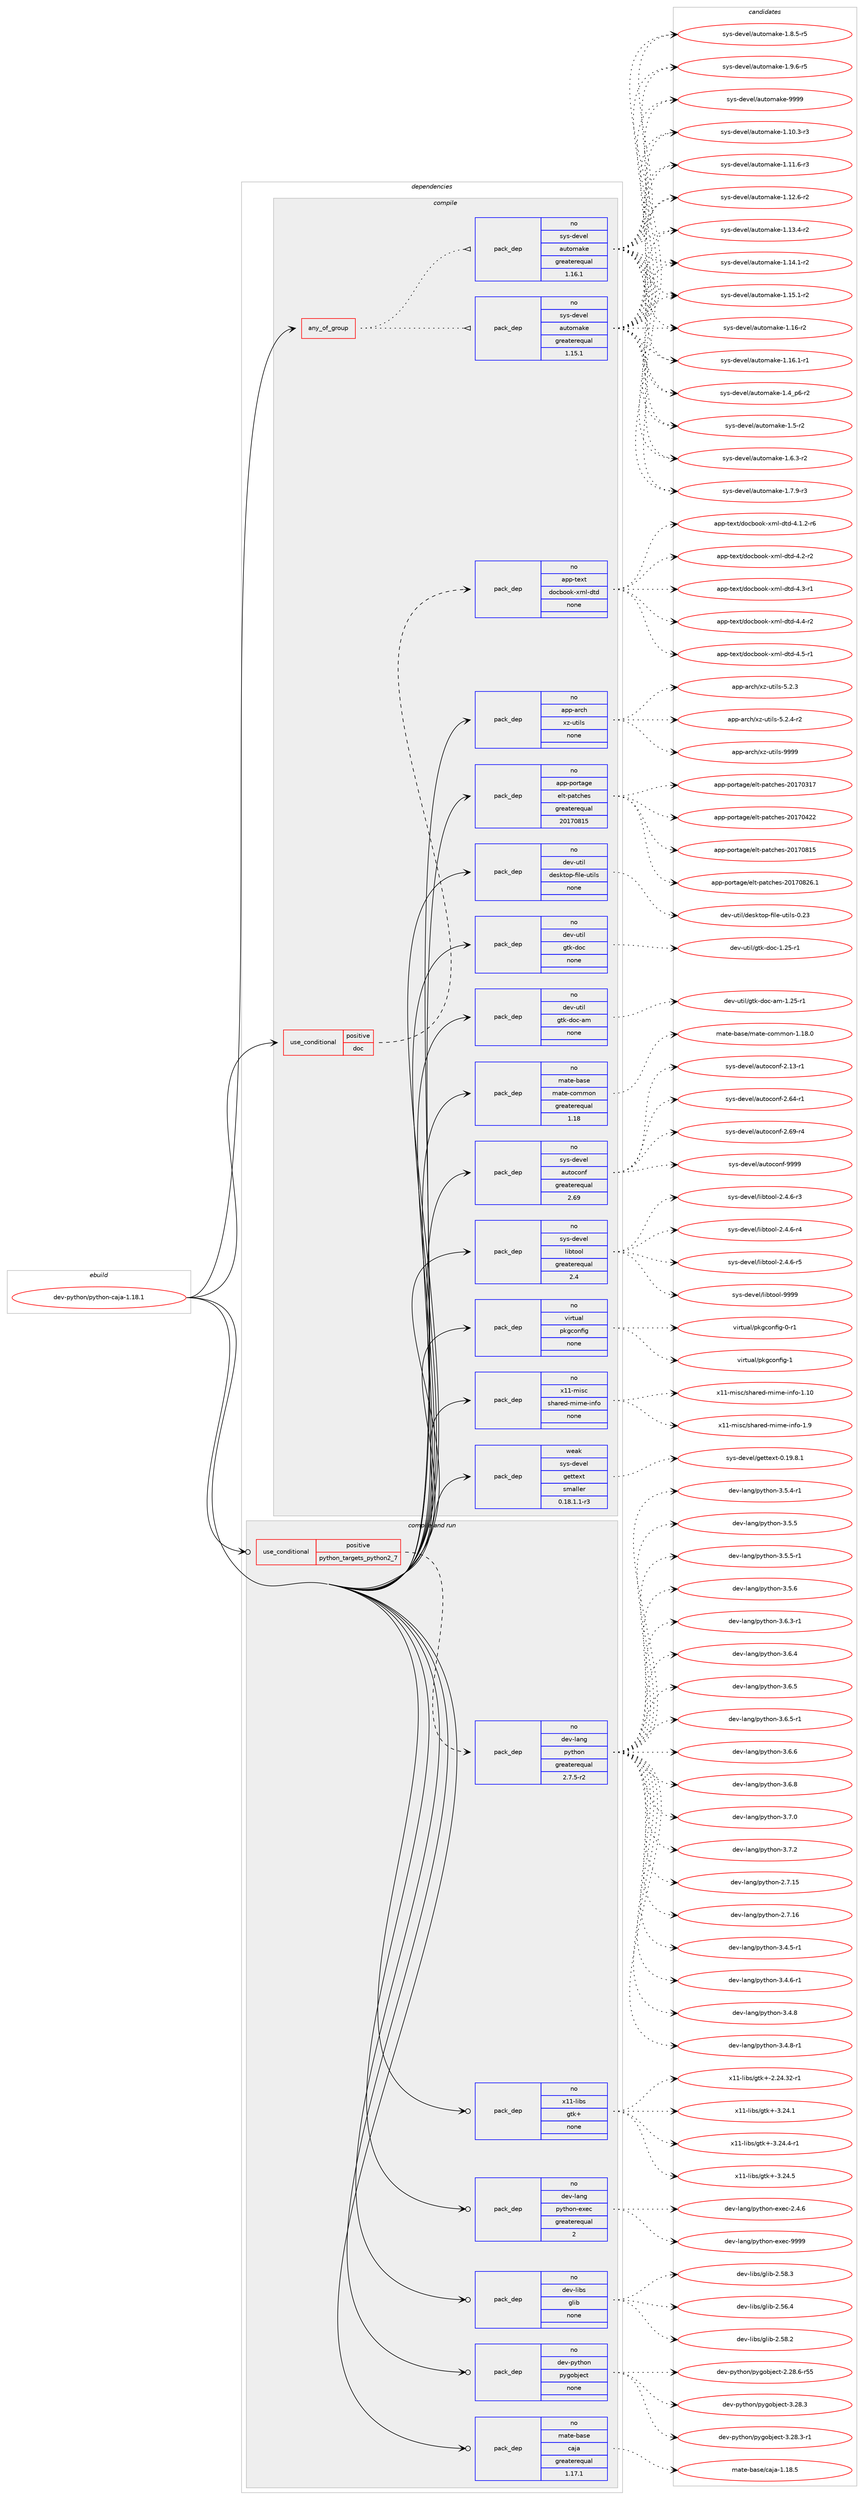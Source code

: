 digraph prolog {

# *************
# Graph options
# *************

newrank=true;
concentrate=true;
compound=true;
graph [rankdir=LR,fontname=Helvetica,fontsize=10,ranksep=1.5];#, ranksep=2.5, nodesep=0.2];
edge  [arrowhead=vee];
node  [fontname=Helvetica,fontsize=10];

# **********
# The ebuild
# **********

subgraph cluster_leftcol {
color=gray;
rank=same;
label=<<i>ebuild</i>>;
id [label="dev-python/python-caja-1.18.1", color=red, width=4, href="../dev-python/python-caja-1.18.1.svg"];
}

# ****************
# The dependencies
# ****************

subgraph cluster_midcol {
color=gray;
label=<<i>dependencies</i>>;
subgraph cluster_compile {
fillcolor="#eeeeee";
style=filled;
label=<<i>compile</i>>;
subgraph any22764 {
dependency1434165 [label=<<TABLE BORDER="0" CELLBORDER="1" CELLSPACING="0" CELLPADDING="4"><TR><TD CELLPADDING="10">any_of_group</TD></TR></TABLE>>, shape=none, color=red];subgraph pack1028395 {
dependency1434166 [label=<<TABLE BORDER="0" CELLBORDER="1" CELLSPACING="0" CELLPADDING="4" WIDTH="220"><TR><TD ROWSPAN="6" CELLPADDING="30">pack_dep</TD></TR><TR><TD WIDTH="110">no</TD></TR><TR><TD>sys-devel</TD></TR><TR><TD>automake</TD></TR><TR><TD>greaterequal</TD></TR><TR><TD>1.16.1</TD></TR></TABLE>>, shape=none, color=blue];
}
dependency1434165:e -> dependency1434166:w [weight=20,style="dotted",arrowhead="oinv"];
subgraph pack1028396 {
dependency1434167 [label=<<TABLE BORDER="0" CELLBORDER="1" CELLSPACING="0" CELLPADDING="4" WIDTH="220"><TR><TD ROWSPAN="6" CELLPADDING="30">pack_dep</TD></TR><TR><TD WIDTH="110">no</TD></TR><TR><TD>sys-devel</TD></TR><TR><TD>automake</TD></TR><TR><TD>greaterequal</TD></TR><TR><TD>1.15.1</TD></TR></TABLE>>, shape=none, color=blue];
}
dependency1434165:e -> dependency1434167:w [weight=20,style="dotted",arrowhead="oinv"];
}
id:e -> dependency1434165:w [weight=20,style="solid",arrowhead="vee"];
subgraph cond382419 {
dependency1434168 [label=<<TABLE BORDER="0" CELLBORDER="1" CELLSPACING="0" CELLPADDING="4"><TR><TD ROWSPAN="3" CELLPADDING="10">use_conditional</TD></TR><TR><TD>positive</TD></TR><TR><TD>doc</TD></TR></TABLE>>, shape=none, color=red];
subgraph pack1028397 {
dependency1434169 [label=<<TABLE BORDER="0" CELLBORDER="1" CELLSPACING="0" CELLPADDING="4" WIDTH="220"><TR><TD ROWSPAN="6" CELLPADDING="30">pack_dep</TD></TR><TR><TD WIDTH="110">no</TD></TR><TR><TD>app-text</TD></TR><TR><TD>docbook-xml-dtd</TD></TR><TR><TD>none</TD></TR><TR><TD></TD></TR></TABLE>>, shape=none, color=blue];
}
dependency1434168:e -> dependency1434169:w [weight=20,style="dashed",arrowhead="vee"];
}
id:e -> dependency1434168:w [weight=20,style="solid",arrowhead="vee"];
subgraph pack1028398 {
dependency1434170 [label=<<TABLE BORDER="0" CELLBORDER="1" CELLSPACING="0" CELLPADDING="4" WIDTH="220"><TR><TD ROWSPAN="6" CELLPADDING="30">pack_dep</TD></TR><TR><TD WIDTH="110">no</TD></TR><TR><TD>app-arch</TD></TR><TR><TD>xz-utils</TD></TR><TR><TD>none</TD></TR><TR><TD></TD></TR></TABLE>>, shape=none, color=blue];
}
id:e -> dependency1434170:w [weight=20,style="solid",arrowhead="vee"];
subgraph pack1028399 {
dependency1434171 [label=<<TABLE BORDER="0" CELLBORDER="1" CELLSPACING="0" CELLPADDING="4" WIDTH="220"><TR><TD ROWSPAN="6" CELLPADDING="30">pack_dep</TD></TR><TR><TD WIDTH="110">no</TD></TR><TR><TD>app-portage</TD></TR><TR><TD>elt-patches</TD></TR><TR><TD>greaterequal</TD></TR><TR><TD>20170815</TD></TR></TABLE>>, shape=none, color=blue];
}
id:e -> dependency1434171:w [weight=20,style="solid",arrowhead="vee"];
subgraph pack1028400 {
dependency1434172 [label=<<TABLE BORDER="0" CELLBORDER="1" CELLSPACING="0" CELLPADDING="4" WIDTH="220"><TR><TD ROWSPAN="6" CELLPADDING="30">pack_dep</TD></TR><TR><TD WIDTH="110">no</TD></TR><TR><TD>dev-util</TD></TR><TR><TD>desktop-file-utils</TD></TR><TR><TD>none</TD></TR><TR><TD></TD></TR></TABLE>>, shape=none, color=blue];
}
id:e -> dependency1434172:w [weight=20,style="solid",arrowhead="vee"];
subgraph pack1028401 {
dependency1434173 [label=<<TABLE BORDER="0" CELLBORDER="1" CELLSPACING="0" CELLPADDING="4" WIDTH="220"><TR><TD ROWSPAN="6" CELLPADDING="30">pack_dep</TD></TR><TR><TD WIDTH="110">no</TD></TR><TR><TD>dev-util</TD></TR><TR><TD>gtk-doc</TD></TR><TR><TD>none</TD></TR><TR><TD></TD></TR></TABLE>>, shape=none, color=blue];
}
id:e -> dependency1434173:w [weight=20,style="solid",arrowhead="vee"];
subgraph pack1028402 {
dependency1434174 [label=<<TABLE BORDER="0" CELLBORDER="1" CELLSPACING="0" CELLPADDING="4" WIDTH="220"><TR><TD ROWSPAN="6" CELLPADDING="30">pack_dep</TD></TR><TR><TD WIDTH="110">no</TD></TR><TR><TD>dev-util</TD></TR><TR><TD>gtk-doc-am</TD></TR><TR><TD>none</TD></TR><TR><TD></TD></TR></TABLE>>, shape=none, color=blue];
}
id:e -> dependency1434174:w [weight=20,style="solid",arrowhead="vee"];
subgraph pack1028403 {
dependency1434175 [label=<<TABLE BORDER="0" CELLBORDER="1" CELLSPACING="0" CELLPADDING="4" WIDTH="220"><TR><TD ROWSPAN="6" CELLPADDING="30">pack_dep</TD></TR><TR><TD WIDTH="110">no</TD></TR><TR><TD>mate-base</TD></TR><TR><TD>mate-common</TD></TR><TR><TD>greaterequal</TD></TR><TR><TD>1.18</TD></TR></TABLE>>, shape=none, color=blue];
}
id:e -> dependency1434175:w [weight=20,style="solid",arrowhead="vee"];
subgraph pack1028404 {
dependency1434176 [label=<<TABLE BORDER="0" CELLBORDER="1" CELLSPACING="0" CELLPADDING="4" WIDTH="220"><TR><TD ROWSPAN="6" CELLPADDING="30">pack_dep</TD></TR><TR><TD WIDTH="110">no</TD></TR><TR><TD>sys-devel</TD></TR><TR><TD>autoconf</TD></TR><TR><TD>greaterequal</TD></TR><TR><TD>2.69</TD></TR></TABLE>>, shape=none, color=blue];
}
id:e -> dependency1434176:w [weight=20,style="solid",arrowhead="vee"];
subgraph pack1028405 {
dependency1434177 [label=<<TABLE BORDER="0" CELLBORDER="1" CELLSPACING="0" CELLPADDING="4" WIDTH="220"><TR><TD ROWSPAN="6" CELLPADDING="30">pack_dep</TD></TR><TR><TD WIDTH="110">no</TD></TR><TR><TD>sys-devel</TD></TR><TR><TD>libtool</TD></TR><TR><TD>greaterequal</TD></TR><TR><TD>2.4</TD></TR></TABLE>>, shape=none, color=blue];
}
id:e -> dependency1434177:w [weight=20,style="solid",arrowhead="vee"];
subgraph pack1028406 {
dependency1434178 [label=<<TABLE BORDER="0" CELLBORDER="1" CELLSPACING="0" CELLPADDING="4" WIDTH="220"><TR><TD ROWSPAN="6" CELLPADDING="30">pack_dep</TD></TR><TR><TD WIDTH="110">no</TD></TR><TR><TD>virtual</TD></TR><TR><TD>pkgconfig</TD></TR><TR><TD>none</TD></TR><TR><TD></TD></TR></TABLE>>, shape=none, color=blue];
}
id:e -> dependency1434178:w [weight=20,style="solid",arrowhead="vee"];
subgraph pack1028407 {
dependency1434179 [label=<<TABLE BORDER="0" CELLBORDER="1" CELLSPACING="0" CELLPADDING="4" WIDTH="220"><TR><TD ROWSPAN="6" CELLPADDING="30">pack_dep</TD></TR><TR><TD WIDTH="110">no</TD></TR><TR><TD>x11-misc</TD></TR><TR><TD>shared-mime-info</TD></TR><TR><TD>none</TD></TR><TR><TD></TD></TR></TABLE>>, shape=none, color=blue];
}
id:e -> dependency1434179:w [weight=20,style="solid",arrowhead="vee"];
subgraph pack1028408 {
dependency1434180 [label=<<TABLE BORDER="0" CELLBORDER="1" CELLSPACING="0" CELLPADDING="4" WIDTH="220"><TR><TD ROWSPAN="6" CELLPADDING="30">pack_dep</TD></TR><TR><TD WIDTH="110">weak</TD></TR><TR><TD>sys-devel</TD></TR><TR><TD>gettext</TD></TR><TR><TD>smaller</TD></TR><TR><TD>0.18.1.1-r3</TD></TR></TABLE>>, shape=none, color=blue];
}
id:e -> dependency1434180:w [weight=20,style="solid",arrowhead="vee"];
}
subgraph cluster_compileandrun {
fillcolor="#eeeeee";
style=filled;
label=<<i>compile and run</i>>;
subgraph cond382420 {
dependency1434181 [label=<<TABLE BORDER="0" CELLBORDER="1" CELLSPACING="0" CELLPADDING="4"><TR><TD ROWSPAN="3" CELLPADDING="10">use_conditional</TD></TR><TR><TD>positive</TD></TR><TR><TD>python_targets_python2_7</TD></TR></TABLE>>, shape=none, color=red];
subgraph pack1028409 {
dependency1434182 [label=<<TABLE BORDER="0" CELLBORDER="1" CELLSPACING="0" CELLPADDING="4" WIDTH="220"><TR><TD ROWSPAN="6" CELLPADDING="30">pack_dep</TD></TR><TR><TD WIDTH="110">no</TD></TR><TR><TD>dev-lang</TD></TR><TR><TD>python</TD></TR><TR><TD>greaterequal</TD></TR><TR><TD>2.7.5-r2</TD></TR></TABLE>>, shape=none, color=blue];
}
dependency1434181:e -> dependency1434182:w [weight=20,style="dashed",arrowhead="vee"];
}
id:e -> dependency1434181:w [weight=20,style="solid",arrowhead="odotvee"];
subgraph pack1028410 {
dependency1434183 [label=<<TABLE BORDER="0" CELLBORDER="1" CELLSPACING="0" CELLPADDING="4" WIDTH="220"><TR><TD ROWSPAN="6" CELLPADDING="30">pack_dep</TD></TR><TR><TD WIDTH="110">no</TD></TR><TR><TD>dev-lang</TD></TR><TR><TD>python-exec</TD></TR><TR><TD>greaterequal</TD></TR><TR><TD>2</TD></TR></TABLE>>, shape=none, color=blue];
}
id:e -> dependency1434183:w [weight=20,style="solid",arrowhead="odotvee"];
subgraph pack1028411 {
dependency1434184 [label=<<TABLE BORDER="0" CELLBORDER="1" CELLSPACING="0" CELLPADDING="4" WIDTH="220"><TR><TD ROWSPAN="6" CELLPADDING="30">pack_dep</TD></TR><TR><TD WIDTH="110">no</TD></TR><TR><TD>dev-libs</TD></TR><TR><TD>glib</TD></TR><TR><TD>none</TD></TR><TR><TD></TD></TR></TABLE>>, shape=none, color=blue];
}
id:e -> dependency1434184:w [weight=20,style="solid",arrowhead="odotvee"];
subgraph pack1028412 {
dependency1434185 [label=<<TABLE BORDER="0" CELLBORDER="1" CELLSPACING="0" CELLPADDING="4" WIDTH="220"><TR><TD ROWSPAN="6" CELLPADDING="30">pack_dep</TD></TR><TR><TD WIDTH="110">no</TD></TR><TR><TD>dev-python</TD></TR><TR><TD>pygobject</TD></TR><TR><TD>none</TD></TR><TR><TD></TD></TR></TABLE>>, shape=none, color=blue];
}
id:e -> dependency1434185:w [weight=20,style="solid",arrowhead="odotvee"];
subgraph pack1028413 {
dependency1434186 [label=<<TABLE BORDER="0" CELLBORDER="1" CELLSPACING="0" CELLPADDING="4" WIDTH="220"><TR><TD ROWSPAN="6" CELLPADDING="30">pack_dep</TD></TR><TR><TD WIDTH="110">no</TD></TR><TR><TD>mate-base</TD></TR><TR><TD>caja</TD></TR><TR><TD>greaterequal</TD></TR><TR><TD>1.17.1</TD></TR></TABLE>>, shape=none, color=blue];
}
id:e -> dependency1434186:w [weight=20,style="solid",arrowhead="odotvee"];
subgraph pack1028414 {
dependency1434187 [label=<<TABLE BORDER="0" CELLBORDER="1" CELLSPACING="0" CELLPADDING="4" WIDTH="220"><TR><TD ROWSPAN="6" CELLPADDING="30">pack_dep</TD></TR><TR><TD WIDTH="110">no</TD></TR><TR><TD>x11-libs</TD></TR><TR><TD>gtk+</TD></TR><TR><TD>none</TD></TR><TR><TD></TD></TR></TABLE>>, shape=none, color=blue];
}
id:e -> dependency1434187:w [weight=20,style="solid",arrowhead="odotvee"];
}
subgraph cluster_run {
fillcolor="#eeeeee";
style=filled;
label=<<i>run</i>>;
}
}

# **************
# The candidates
# **************

subgraph cluster_choices {
rank=same;
color=gray;
label=<<i>candidates</i>>;

subgraph choice1028395 {
color=black;
nodesep=1;
choice11512111545100101118101108479711711611110997107101454946494846514511451 [label="sys-devel/automake-1.10.3-r3", color=red, width=4,href="../sys-devel/automake-1.10.3-r3.svg"];
choice11512111545100101118101108479711711611110997107101454946494946544511451 [label="sys-devel/automake-1.11.6-r3", color=red, width=4,href="../sys-devel/automake-1.11.6-r3.svg"];
choice11512111545100101118101108479711711611110997107101454946495046544511450 [label="sys-devel/automake-1.12.6-r2", color=red, width=4,href="../sys-devel/automake-1.12.6-r2.svg"];
choice11512111545100101118101108479711711611110997107101454946495146524511450 [label="sys-devel/automake-1.13.4-r2", color=red, width=4,href="../sys-devel/automake-1.13.4-r2.svg"];
choice11512111545100101118101108479711711611110997107101454946495246494511450 [label="sys-devel/automake-1.14.1-r2", color=red, width=4,href="../sys-devel/automake-1.14.1-r2.svg"];
choice11512111545100101118101108479711711611110997107101454946495346494511450 [label="sys-devel/automake-1.15.1-r2", color=red, width=4,href="../sys-devel/automake-1.15.1-r2.svg"];
choice1151211154510010111810110847971171161111099710710145494649544511450 [label="sys-devel/automake-1.16-r2", color=red, width=4,href="../sys-devel/automake-1.16-r2.svg"];
choice11512111545100101118101108479711711611110997107101454946495446494511449 [label="sys-devel/automake-1.16.1-r1", color=red, width=4,href="../sys-devel/automake-1.16.1-r1.svg"];
choice115121115451001011181011084797117116111109971071014549465295112544511450 [label="sys-devel/automake-1.4_p6-r2", color=red, width=4,href="../sys-devel/automake-1.4_p6-r2.svg"];
choice11512111545100101118101108479711711611110997107101454946534511450 [label="sys-devel/automake-1.5-r2", color=red, width=4,href="../sys-devel/automake-1.5-r2.svg"];
choice115121115451001011181011084797117116111109971071014549465446514511450 [label="sys-devel/automake-1.6.3-r2", color=red, width=4,href="../sys-devel/automake-1.6.3-r2.svg"];
choice115121115451001011181011084797117116111109971071014549465546574511451 [label="sys-devel/automake-1.7.9-r3", color=red, width=4,href="../sys-devel/automake-1.7.9-r3.svg"];
choice115121115451001011181011084797117116111109971071014549465646534511453 [label="sys-devel/automake-1.8.5-r5", color=red, width=4,href="../sys-devel/automake-1.8.5-r5.svg"];
choice115121115451001011181011084797117116111109971071014549465746544511453 [label="sys-devel/automake-1.9.6-r5", color=red, width=4,href="../sys-devel/automake-1.9.6-r5.svg"];
choice115121115451001011181011084797117116111109971071014557575757 [label="sys-devel/automake-9999", color=red, width=4,href="../sys-devel/automake-9999.svg"];
dependency1434166:e -> choice11512111545100101118101108479711711611110997107101454946494846514511451:w [style=dotted,weight="100"];
dependency1434166:e -> choice11512111545100101118101108479711711611110997107101454946494946544511451:w [style=dotted,weight="100"];
dependency1434166:e -> choice11512111545100101118101108479711711611110997107101454946495046544511450:w [style=dotted,weight="100"];
dependency1434166:e -> choice11512111545100101118101108479711711611110997107101454946495146524511450:w [style=dotted,weight="100"];
dependency1434166:e -> choice11512111545100101118101108479711711611110997107101454946495246494511450:w [style=dotted,weight="100"];
dependency1434166:e -> choice11512111545100101118101108479711711611110997107101454946495346494511450:w [style=dotted,weight="100"];
dependency1434166:e -> choice1151211154510010111810110847971171161111099710710145494649544511450:w [style=dotted,weight="100"];
dependency1434166:e -> choice11512111545100101118101108479711711611110997107101454946495446494511449:w [style=dotted,weight="100"];
dependency1434166:e -> choice115121115451001011181011084797117116111109971071014549465295112544511450:w [style=dotted,weight="100"];
dependency1434166:e -> choice11512111545100101118101108479711711611110997107101454946534511450:w [style=dotted,weight="100"];
dependency1434166:e -> choice115121115451001011181011084797117116111109971071014549465446514511450:w [style=dotted,weight="100"];
dependency1434166:e -> choice115121115451001011181011084797117116111109971071014549465546574511451:w [style=dotted,weight="100"];
dependency1434166:e -> choice115121115451001011181011084797117116111109971071014549465646534511453:w [style=dotted,weight="100"];
dependency1434166:e -> choice115121115451001011181011084797117116111109971071014549465746544511453:w [style=dotted,weight="100"];
dependency1434166:e -> choice115121115451001011181011084797117116111109971071014557575757:w [style=dotted,weight="100"];
}
subgraph choice1028396 {
color=black;
nodesep=1;
choice11512111545100101118101108479711711611110997107101454946494846514511451 [label="sys-devel/automake-1.10.3-r3", color=red, width=4,href="../sys-devel/automake-1.10.3-r3.svg"];
choice11512111545100101118101108479711711611110997107101454946494946544511451 [label="sys-devel/automake-1.11.6-r3", color=red, width=4,href="../sys-devel/automake-1.11.6-r3.svg"];
choice11512111545100101118101108479711711611110997107101454946495046544511450 [label="sys-devel/automake-1.12.6-r2", color=red, width=4,href="../sys-devel/automake-1.12.6-r2.svg"];
choice11512111545100101118101108479711711611110997107101454946495146524511450 [label="sys-devel/automake-1.13.4-r2", color=red, width=4,href="../sys-devel/automake-1.13.4-r2.svg"];
choice11512111545100101118101108479711711611110997107101454946495246494511450 [label="sys-devel/automake-1.14.1-r2", color=red, width=4,href="../sys-devel/automake-1.14.1-r2.svg"];
choice11512111545100101118101108479711711611110997107101454946495346494511450 [label="sys-devel/automake-1.15.1-r2", color=red, width=4,href="../sys-devel/automake-1.15.1-r2.svg"];
choice1151211154510010111810110847971171161111099710710145494649544511450 [label="sys-devel/automake-1.16-r2", color=red, width=4,href="../sys-devel/automake-1.16-r2.svg"];
choice11512111545100101118101108479711711611110997107101454946495446494511449 [label="sys-devel/automake-1.16.1-r1", color=red, width=4,href="../sys-devel/automake-1.16.1-r1.svg"];
choice115121115451001011181011084797117116111109971071014549465295112544511450 [label="sys-devel/automake-1.4_p6-r2", color=red, width=4,href="../sys-devel/automake-1.4_p6-r2.svg"];
choice11512111545100101118101108479711711611110997107101454946534511450 [label="sys-devel/automake-1.5-r2", color=red, width=4,href="../sys-devel/automake-1.5-r2.svg"];
choice115121115451001011181011084797117116111109971071014549465446514511450 [label="sys-devel/automake-1.6.3-r2", color=red, width=4,href="../sys-devel/automake-1.6.3-r2.svg"];
choice115121115451001011181011084797117116111109971071014549465546574511451 [label="sys-devel/automake-1.7.9-r3", color=red, width=4,href="../sys-devel/automake-1.7.9-r3.svg"];
choice115121115451001011181011084797117116111109971071014549465646534511453 [label="sys-devel/automake-1.8.5-r5", color=red, width=4,href="../sys-devel/automake-1.8.5-r5.svg"];
choice115121115451001011181011084797117116111109971071014549465746544511453 [label="sys-devel/automake-1.9.6-r5", color=red, width=4,href="../sys-devel/automake-1.9.6-r5.svg"];
choice115121115451001011181011084797117116111109971071014557575757 [label="sys-devel/automake-9999", color=red, width=4,href="../sys-devel/automake-9999.svg"];
dependency1434167:e -> choice11512111545100101118101108479711711611110997107101454946494846514511451:w [style=dotted,weight="100"];
dependency1434167:e -> choice11512111545100101118101108479711711611110997107101454946494946544511451:w [style=dotted,weight="100"];
dependency1434167:e -> choice11512111545100101118101108479711711611110997107101454946495046544511450:w [style=dotted,weight="100"];
dependency1434167:e -> choice11512111545100101118101108479711711611110997107101454946495146524511450:w [style=dotted,weight="100"];
dependency1434167:e -> choice11512111545100101118101108479711711611110997107101454946495246494511450:w [style=dotted,weight="100"];
dependency1434167:e -> choice11512111545100101118101108479711711611110997107101454946495346494511450:w [style=dotted,weight="100"];
dependency1434167:e -> choice1151211154510010111810110847971171161111099710710145494649544511450:w [style=dotted,weight="100"];
dependency1434167:e -> choice11512111545100101118101108479711711611110997107101454946495446494511449:w [style=dotted,weight="100"];
dependency1434167:e -> choice115121115451001011181011084797117116111109971071014549465295112544511450:w [style=dotted,weight="100"];
dependency1434167:e -> choice11512111545100101118101108479711711611110997107101454946534511450:w [style=dotted,weight="100"];
dependency1434167:e -> choice115121115451001011181011084797117116111109971071014549465446514511450:w [style=dotted,weight="100"];
dependency1434167:e -> choice115121115451001011181011084797117116111109971071014549465546574511451:w [style=dotted,weight="100"];
dependency1434167:e -> choice115121115451001011181011084797117116111109971071014549465646534511453:w [style=dotted,weight="100"];
dependency1434167:e -> choice115121115451001011181011084797117116111109971071014549465746544511453:w [style=dotted,weight="100"];
dependency1434167:e -> choice115121115451001011181011084797117116111109971071014557575757:w [style=dotted,weight="100"];
}
subgraph choice1028397 {
color=black;
nodesep=1;
choice971121124511610112011647100111999811111110745120109108451001161004552464946504511454 [label="app-text/docbook-xml-dtd-4.1.2-r6", color=red, width=4,href="../app-text/docbook-xml-dtd-4.1.2-r6.svg"];
choice97112112451161011201164710011199981111111074512010910845100116100455246504511450 [label="app-text/docbook-xml-dtd-4.2-r2", color=red, width=4,href="../app-text/docbook-xml-dtd-4.2-r2.svg"];
choice97112112451161011201164710011199981111111074512010910845100116100455246514511449 [label="app-text/docbook-xml-dtd-4.3-r1", color=red, width=4,href="../app-text/docbook-xml-dtd-4.3-r1.svg"];
choice97112112451161011201164710011199981111111074512010910845100116100455246524511450 [label="app-text/docbook-xml-dtd-4.4-r2", color=red, width=4,href="../app-text/docbook-xml-dtd-4.4-r2.svg"];
choice97112112451161011201164710011199981111111074512010910845100116100455246534511449 [label="app-text/docbook-xml-dtd-4.5-r1", color=red, width=4,href="../app-text/docbook-xml-dtd-4.5-r1.svg"];
dependency1434169:e -> choice971121124511610112011647100111999811111110745120109108451001161004552464946504511454:w [style=dotted,weight="100"];
dependency1434169:e -> choice97112112451161011201164710011199981111111074512010910845100116100455246504511450:w [style=dotted,weight="100"];
dependency1434169:e -> choice97112112451161011201164710011199981111111074512010910845100116100455246514511449:w [style=dotted,weight="100"];
dependency1434169:e -> choice97112112451161011201164710011199981111111074512010910845100116100455246524511450:w [style=dotted,weight="100"];
dependency1434169:e -> choice97112112451161011201164710011199981111111074512010910845100116100455246534511449:w [style=dotted,weight="100"];
}
subgraph choice1028398 {
color=black;
nodesep=1;
choice971121124597114991044712012245117116105108115455346504651 [label="app-arch/xz-utils-5.2.3", color=red, width=4,href="../app-arch/xz-utils-5.2.3.svg"];
choice9711211245971149910447120122451171161051081154553465046524511450 [label="app-arch/xz-utils-5.2.4-r2", color=red, width=4,href="../app-arch/xz-utils-5.2.4-r2.svg"];
choice9711211245971149910447120122451171161051081154557575757 [label="app-arch/xz-utils-9999", color=red, width=4,href="../app-arch/xz-utils-9999.svg"];
dependency1434170:e -> choice971121124597114991044712012245117116105108115455346504651:w [style=dotted,weight="100"];
dependency1434170:e -> choice9711211245971149910447120122451171161051081154553465046524511450:w [style=dotted,weight="100"];
dependency1434170:e -> choice9711211245971149910447120122451171161051081154557575757:w [style=dotted,weight="100"];
}
subgraph choice1028399 {
color=black;
nodesep=1;
choice97112112451121111141169710310147101108116451129711699104101115455048495548514955 [label="app-portage/elt-patches-20170317", color=red, width=4,href="../app-portage/elt-patches-20170317.svg"];
choice97112112451121111141169710310147101108116451129711699104101115455048495548525050 [label="app-portage/elt-patches-20170422", color=red, width=4,href="../app-portage/elt-patches-20170422.svg"];
choice97112112451121111141169710310147101108116451129711699104101115455048495548564953 [label="app-portage/elt-patches-20170815", color=red, width=4,href="../app-portage/elt-patches-20170815.svg"];
choice971121124511211111411697103101471011081164511297116991041011154550484955485650544649 [label="app-portage/elt-patches-20170826.1", color=red, width=4,href="../app-portage/elt-patches-20170826.1.svg"];
dependency1434171:e -> choice97112112451121111141169710310147101108116451129711699104101115455048495548514955:w [style=dotted,weight="100"];
dependency1434171:e -> choice97112112451121111141169710310147101108116451129711699104101115455048495548525050:w [style=dotted,weight="100"];
dependency1434171:e -> choice97112112451121111141169710310147101108116451129711699104101115455048495548564953:w [style=dotted,weight="100"];
dependency1434171:e -> choice971121124511211111411697103101471011081164511297116991041011154550484955485650544649:w [style=dotted,weight="100"];
}
subgraph choice1028400 {
color=black;
nodesep=1;
choice100101118451171161051084710010111510711611111245102105108101451171161051081154548465051 [label="dev-util/desktop-file-utils-0.23", color=red, width=4,href="../dev-util/desktop-file-utils-0.23.svg"];
dependency1434172:e -> choice100101118451171161051084710010111510711611111245102105108101451171161051081154548465051:w [style=dotted,weight="100"];
}
subgraph choice1028401 {
color=black;
nodesep=1;
choice1001011184511711610510847103116107451001119945494650534511449 [label="dev-util/gtk-doc-1.25-r1", color=red, width=4,href="../dev-util/gtk-doc-1.25-r1.svg"];
dependency1434173:e -> choice1001011184511711610510847103116107451001119945494650534511449:w [style=dotted,weight="100"];
}
subgraph choice1028402 {
color=black;
nodesep=1;
choice10010111845117116105108471031161074510011199459710945494650534511449 [label="dev-util/gtk-doc-am-1.25-r1", color=red, width=4,href="../dev-util/gtk-doc-am-1.25-r1.svg"];
dependency1434174:e -> choice10010111845117116105108471031161074510011199459710945494650534511449:w [style=dotted,weight="100"];
}
subgraph choice1028403 {
color=black;
nodesep=1;
choice109971161014598971151014710997116101459911110910911111045494649564648 [label="mate-base/mate-common-1.18.0", color=red, width=4,href="../mate-base/mate-common-1.18.0.svg"];
dependency1434175:e -> choice109971161014598971151014710997116101459911110910911111045494649564648:w [style=dotted,weight="100"];
}
subgraph choice1028404 {
color=black;
nodesep=1;
choice1151211154510010111810110847971171161119911111010245504649514511449 [label="sys-devel/autoconf-2.13-r1", color=red, width=4,href="../sys-devel/autoconf-2.13-r1.svg"];
choice1151211154510010111810110847971171161119911111010245504654524511449 [label="sys-devel/autoconf-2.64-r1", color=red, width=4,href="../sys-devel/autoconf-2.64-r1.svg"];
choice1151211154510010111810110847971171161119911111010245504654574511452 [label="sys-devel/autoconf-2.69-r4", color=red, width=4,href="../sys-devel/autoconf-2.69-r4.svg"];
choice115121115451001011181011084797117116111991111101024557575757 [label="sys-devel/autoconf-9999", color=red, width=4,href="../sys-devel/autoconf-9999.svg"];
dependency1434176:e -> choice1151211154510010111810110847971171161119911111010245504649514511449:w [style=dotted,weight="100"];
dependency1434176:e -> choice1151211154510010111810110847971171161119911111010245504654524511449:w [style=dotted,weight="100"];
dependency1434176:e -> choice1151211154510010111810110847971171161119911111010245504654574511452:w [style=dotted,weight="100"];
dependency1434176:e -> choice115121115451001011181011084797117116111991111101024557575757:w [style=dotted,weight="100"];
}
subgraph choice1028405 {
color=black;
nodesep=1;
choice1151211154510010111810110847108105981161111111084550465246544511451 [label="sys-devel/libtool-2.4.6-r3", color=red, width=4,href="../sys-devel/libtool-2.4.6-r3.svg"];
choice1151211154510010111810110847108105981161111111084550465246544511452 [label="sys-devel/libtool-2.4.6-r4", color=red, width=4,href="../sys-devel/libtool-2.4.6-r4.svg"];
choice1151211154510010111810110847108105981161111111084550465246544511453 [label="sys-devel/libtool-2.4.6-r5", color=red, width=4,href="../sys-devel/libtool-2.4.6-r5.svg"];
choice1151211154510010111810110847108105981161111111084557575757 [label="sys-devel/libtool-9999", color=red, width=4,href="../sys-devel/libtool-9999.svg"];
dependency1434177:e -> choice1151211154510010111810110847108105981161111111084550465246544511451:w [style=dotted,weight="100"];
dependency1434177:e -> choice1151211154510010111810110847108105981161111111084550465246544511452:w [style=dotted,weight="100"];
dependency1434177:e -> choice1151211154510010111810110847108105981161111111084550465246544511453:w [style=dotted,weight="100"];
dependency1434177:e -> choice1151211154510010111810110847108105981161111111084557575757:w [style=dotted,weight="100"];
}
subgraph choice1028406 {
color=black;
nodesep=1;
choice11810511411611797108471121071039911111010210510345484511449 [label="virtual/pkgconfig-0-r1", color=red, width=4,href="../virtual/pkgconfig-0-r1.svg"];
choice1181051141161179710847112107103991111101021051034549 [label="virtual/pkgconfig-1", color=red, width=4,href="../virtual/pkgconfig-1.svg"];
dependency1434178:e -> choice11810511411611797108471121071039911111010210510345484511449:w [style=dotted,weight="100"];
dependency1434178:e -> choice1181051141161179710847112107103991111101021051034549:w [style=dotted,weight="100"];
}
subgraph choice1028407 {
color=black;
nodesep=1;
choice12049494510910511599471151049711410110045109105109101451051101021114549464948 [label="x11-misc/shared-mime-info-1.10", color=red, width=4,href="../x11-misc/shared-mime-info-1.10.svg"];
choice120494945109105115994711510497114101100451091051091014510511010211145494657 [label="x11-misc/shared-mime-info-1.9", color=red, width=4,href="../x11-misc/shared-mime-info-1.9.svg"];
dependency1434179:e -> choice12049494510910511599471151049711410110045109105109101451051101021114549464948:w [style=dotted,weight="100"];
dependency1434179:e -> choice120494945109105115994711510497114101100451091051091014510511010211145494657:w [style=dotted,weight="100"];
}
subgraph choice1028408 {
color=black;
nodesep=1;
choice1151211154510010111810110847103101116116101120116454846495746564649 [label="sys-devel/gettext-0.19.8.1", color=red, width=4,href="../sys-devel/gettext-0.19.8.1.svg"];
dependency1434180:e -> choice1151211154510010111810110847103101116116101120116454846495746564649:w [style=dotted,weight="100"];
}
subgraph choice1028409 {
color=black;
nodesep=1;
choice10010111845108971101034711212111610411111045504655464953 [label="dev-lang/python-2.7.15", color=red, width=4,href="../dev-lang/python-2.7.15.svg"];
choice10010111845108971101034711212111610411111045504655464954 [label="dev-lang/python-2.7.16", color=red, width=4,href="../dev-lang/python-2.7.16.svg"];
choice1001011184510897110103471121211161041111104551465246534511449 [label="dev-lang/python-3.4.5-r1", color=red, width=4,href="../dev-lang/python-3.4.5-r1.svg"];
choice1001011184510897110103471121211161041111104551465246544511449 [label="dev-lang/python-3.4.6-r1", color=red, width=4,href="../dev-lang/python-3.4.6-r1.svg"];
choice100101118451089711010347112121116104111110455146524656 [label="dev-lang/python-3.4.8", color=red, width=4,href="../dev-lang/python-3.4.8.svg"];
choice1001011184510897110103471121211161041111104551465246564511449 [label="dev-lang/python-3.4.8-r1", color=red, width=4,href="../dev-lang/python-3.4.8-r1.svg"];
choice1001011184510897110103471121211161041111104551465346524511449 [label="dev-lang/python-3.5.4-r1", color=red, width=4,href="../dev-lang/python-3.5.4-r1.svg"];
choice100101118451089711010347112121116104111110455146534653 [label="dev-lang/python-3.5.5", color=red, width=4,href="../dev-lang/python-3.5.5.svg"];
choice1001011184510897110103471121211161041111104551465346534511449 [label="dev-lang/python-3.5.5-r1", color=red, width=4,href="../dev-lang/python-3.5.5-r1.svg"];
choice100101118451089711010347112121116104111110455146534654 [label="dev-lang/python-3.5.6", color=red, width=4,href="../dev-lang/python-3.5.6.svg"];
choice1001011184510897110103471121211161041111104551465446514511449 [label="dev-lang/python-3.6.3-r1", color=red, width=4,href="../dev-lang/python-3.6.3-r1.svg"];
choice100101118451089711010347112121116104111110455146544652 [label="dev-lang/python-3.6.4", color=red, width=4,href="../dev-lang/python-3.6.4.svg"];
choice100101118451089711010347112121116104111110455146544653 [label="dev-lang/python-3.6.5", color=red, width=4,href="../dev-lang/python-3.6.5.svg"];
choice1001011184510897110103471121211161041111104551465446534511449 [label="dev-lang/python-3.6.5-r1", color=red, width=4,href="../dev-lang/python-3.6.5-r1.svg"];
choice100101118451089711010347112121116104111110455146544654 [label="dev-lang/python-3.6.6", color=red, width=4,href="../dev-lang/python-3.6.6.svg"];
choice100101118451089711010347112121116104111110455146544656 [label="dev-lang/python-3.6.8", color=red, width=4,href="../dev-lang/python-3.6.8.svg"];
choice100101118451089711010347112121116104111110455146554648 [label="dev-lang/python-3.7.0", color=red, width=4,href="../dev-lang/python-3.7.0.svg"];
choice100101118451089711010347112121116104111110455146554650 [label="dev-lang/python-3.7.2", color=red, width=4,href="../dev-lang/python-3.7.2.svg"];
dependency1434182:e -> choice10010111845108971101034711212111610411111045504655464953:w [style=dotted,weight="100"];
dependency1434182:e -> choice10010111845108971101034711212111610411111045504655464954:w [style=dotted,weight="100"];
dependency1434182:e -> choice1001011184510897110103471121211161041111104551465246534511449:w [style=dotted,weight="100"];
dependency1434182:e -> choice1001011184510897110103471121211161041111104551465246544511449:w [style=dotted,weight="100"];
dependency1434182:e -> choice100101118451089711010347112121116104111110455146524656:w [style=dotted,weight="100"];
dependency1434182:e -> choice1001011184510897110103471121211161041111104551465246564511449:w [style=dotted,weight="100"];
dependency1434182:e -> choice1001011184510897110103471121211161041111104551465346524511449:w [style=dotted,weight="100"];
dependency1434182:e -> choice100101118451089711010347112121116104111110455146534653:w [style=dotted,weight="100"];
dependency1434182:e -> choice1001011184510897110103471121211161041111104551465346534511449:w [style=dotted,weight="100"];
dependency1434182:e -> choice100101118451089711010347112121116104111110455146534654:w [style=dotted,weight="100"];
dependency1434182:e -> choice1001011184510897110103471121211161041111104551465446514511449:w [style=dotted,weight="100"];
dependency1434182:e -> choice100101118451089711010347112121116104111110455146544652:w [style=dotted,weight="100"];
dependency1434182:e -> choice100101118451089711010347112121116104111110455146544653:w [style=dotted,weight="100"];
dependency1434182:e -> choice1001011184510897110103471121211161041111104551465446534511449:w [style=dotted,weight="100"];
dependency1434182:e -> choice100101118451089711010347112121116104111110455146544654:w [style=dotted,weight="100"];
dependency1434182:e -> choice100101118451089711010347112121116104111110455146544656:w [style=dotted,weight="100"];
dependency1434182:e -> choice100101118451089711010347112121116104111110455146554648:w [style=dotted,weight="100"];
dependency1434182:e -> choice100101118451089711010347112121116104111110455146554650:w [style=dotted,weight="100"];
}
subgraph choice1028410 {
color=black;
nodesep=1;
choice1001011184510897110103471121211161041111104510112010199455046524654 [label="dev-lang/python-exec-2.4.6", color=red, width=4,href="../dev-lang/python-exec-2.4.6.svg"];
choice10010111845108971101034711212111610411111045101120101994557575757 [label="dev-lang/python-exec-9999", color=red, width=4,href="../dev-lang/python-exec-9999.svg"];
dependency1434183:e -> choice1001011184510897110103471121211161041111104510112010199455046524654:w [style=dotted,weight="100"];
dependency1434183:e -> choice10010111845108971101034711212111610411111045101120101994557575757:w [style=dotted,weight="100"];
}
subgraph choice1028411 {
color=black;
nodesep=1;
choice1001011184510810598115471031081059845504653544652 [label="dev-libs/glib-2.56.4", color=red, width=4,href="../dev-libs/glib-2.56.4.svg"];
choice1001011184510810598115471031081059845504653564650 [label="dev-libs/glib-2.58.2", color=red, width=4,href="../dev-libs/glib-2.58.2.svg"];
choice1001011184510810598115471031081059845504653564651 [label="dev-libs/glib-2.58.3", color=red, width=4,href="../dev-libs/glib-2.58.3.svg"];
dependency1434184:e -> choice1001011184510810598115471031081059845504653544652:w [style=dotted,weight="100"];
dependency1434184:e -> choice1001011184510810598115471031081059845504653564650:w [style=dotted,weight="100"];
dependency1434184:e -> choice1001011184510810598115471031081059845504653564651:w [style=dotted,weight="100"];
}
subgraph choice1028412 {
color=black;
nodesep=1;
choice1001011184511212111610411111047112121103111981061019911645504650564654451145353 [label="dev-python/pygobject-2.28.6-r55", color=red, width=4,href="../dev-python/pygobject-2.28.6-r55.svg"];
choice1001011184511212111610411111047112121103111981061019911645514650564651 [label="dev-python/pygobject-3.28.3", color=red, width=4,href="../dev-python/pygobject-3.28.3.svg"];
choice10010111845112121116104111110471121211031119810610199116455146505646514511449 [label="dev-python/pygobject-3.28.3-r1", color=red, width=4,href="../dev-python/pygobject-3.28.3-r1.svg"];
dependency1434185:e -> choice1001011184511212111610411111047112121103111981061019911645504650564654451145353:w [style=dotted,weight="100"];
dependency1434185:e -> choice1001011184511212111610411111047112121103111981061019911645514650564651:w [style=dotted,weight="100"];
dependency1434185:e -> choice10010111845112121116104111110471121211031119810610199116455146505646514511449:w [style=dotted,weight="100"];
}
subgraph choice1028413 {
color=black;
nodesep=1;
choice109971161014598971151014799971069745494649564653 [label="mate-base/caja-1.18.5", color=red, width=4,href="../mate-base/caja-1.18.5.svg"];
dependency1434186:e -> choice109971161014598971151014799971069745494649564653:w [style=dotted,weight="100"];
}
subgraph choice1028414 {
color=black;
nodesep=1;
choice12049494510810598115471031161074345504650524651504511449 [label="x11-libs/gtk+-2.24.32-r1", color=red, width=4,href="../x11-libs/gtk+-2.24.32-r1.svg"];
choice12049494510810598115471031161074345514650524649 [label="x11-libs/gtk+-3.24.1", color=red, width=4,href="../x11-libs/gtk+-3.24.1.svg"];
choice120494945108105981154710311610743455146505246524511449 [label="x11-libs/gtk+-3.24.4-r1", color=red, width=4,href="../x11-libs/gtk+-3.24.4-r1.svg"];
choice12049494510810598115471031161074345514650524653 [label="x11-libs/gtk+-3.24.5", color=red, width=4,href="../x11-libs/gtk+-3.24.5.svg"];
dependency1434187:e -> choice12049494510810598115471031161074345504650524651504511449:w [style=dotted,weight="100"];
dependency1434187:e -> choice12049494510810598115471031161074345514650524649:w [style=dotted,weight="100"];
dependency1434187:e -> choice120494945108105981154710311610743455146505246524511449:w [style=dotted,weight="100"];
dependency1434187:e -> choice12049494510810598115471031161074345514650524653:w [style=dotted,weight="100"];
}
}

}

